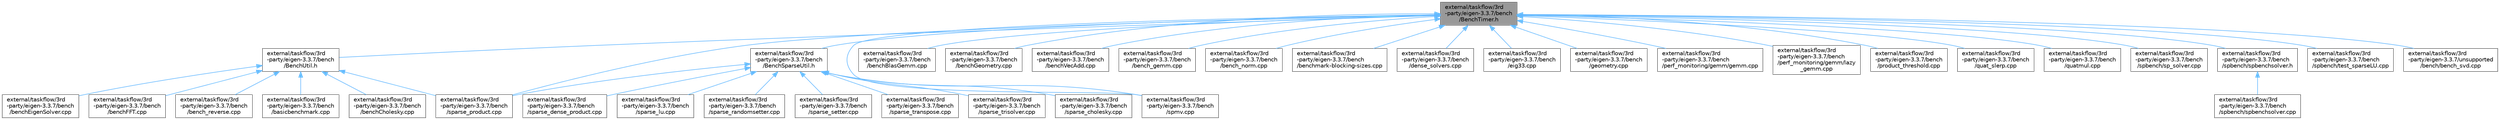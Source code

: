digraph "external/taskflow/3rd-party/eigen-3.3.7/bench/BenchTimer.h"
{
 // LATEX_PDF_SIZE
  bgcolor="transparent";
  edge [fontname=Helvetica,fontsize=10,labelfontname=Helvetica,labelfontsize=10];
  node [fontname=Helvetica,fontsize=10,shape=box,height=0.2,width=0.4];
  Node1 [id="Node000001",label="external/taskflow/3rd\l-party/eigen-3.3.7/bench\l/BenchTimer.h",height=0.2,width=0.4,color="gray40", fillcolor="grey60", style="filled", fontcolor="black",tooltip=" "];
  Node1 -> Node2 [id="edge1_Node000001_Node000002",dir="back",color="steelblue1",style="solid",tooltip=" "];
  Node2 [id="Node000002",label="external/taskflow/3rd\l-party/eigen-3.3.7/bench\l/BenchSparseUtil.h",height=0.2,width=0.4,color="grey40", fillcolor="white", style="filled",URL="$_bench_sparse_util_8h.html",tooltip=" "];
  Node2 -> Node3 [id="edge2_Node000002_Node000003",dir="back",color="steelblue1",style="solid",tooltip=" "];
  Node3 [id="Node000003",label="external/taskflow/3rd\l-party/eigen-3.3.7/bench\l/sparse_cholesky.cpp",height=0.2,width=0.4,color="grey40", fillcolor="white", style="filled",URL="$sparse__cholesky_8cpp.html",tooltip=" "];
  Node2 -> Node4 [id="edge3_Node000002_Node000004",dir="back",color="steelblue1",style="solid",tooltip=" "];
  Node4 [id="Node000004",label="external/taskflow/3rd\l-party/eigen-3.3.7/bench\l/sparse_dense_product.cpp",height=0.2,width=0.4,color="grey40", fillcolor="white", style="filled",URL="$sparse__dense__product_8cpp.html",tooltip=" "];
  Node2 -> Node5 [id="edge4_Node000002_Node000005",dir="back",color="steelblue1",style="solid",tooltip=" "];
  Node5 [id="Node000005",label="external/taskflow/3rd\l-party/eigen-3.3.7/bench\l/sparse_lu.cpp",height=0.2,width=0.4,color="grey40", fillcolor="white", style="filled",URL="$sparse__lu_8cpp.html",tooltip=" "];
  Node2 -> Node6 [id="edge5_Node000002_Node000006",dir="back",color="steelblue1",style="solid",tooltip=" "];
  Node6 [id="Node000006",label="external/taskflow/3rd\l-party/eigen-3.3.7/bench\l/sparse_product.cpp",height=0.2,width=0.4,color="grey40", fillcolor="white", style="filled",URL="$bench_2sparse__product_8cpp.html",tooltip=" "];
  Node2 -> Node7 [id="edge6_Node000002_Node000007",dir="back",color="steelblue1",style="solid",tooltip=" "];
  Node7 [id="Node000007",label="external/taskflow/3rd\l-party/eigen-3.3.7/bench\l/sparse_randomsetter.cpp",height=0.2,width=0.4,color="grey40", fillcolor="white", style="filled",URL="$sparse__randomsetter_8cpp.html",tooltip=" "];
  Node2 -> Node8 [id="edge7_Node000002_Node000008",dir="back",color="steelblue1",style="solid",tooltip=" "];
  Node8 [id="Node000008",label="external/taskflow/3rd\l-party/eigen-3.3.7/bench\l/sparse_setter.cpp",height=0.2,width=0.4,color="grey40", fillcolor="white", style="filled",URL="$sparse__setter_8cpp.html",tooltip=" "];
  Node2 -> Node9 [id="edge8_Node000002_Node000009",dir="back",color="steelblue1",style="solid",tooltip=" "];
  Node9 [id="Node000009",label="external/taskflow/3rd\l-party/eigen-3.3.7/bench\l/sparse_transpose.cpp",height=0.2,width=0.4,color="grey40", fillcolor="white", style="filled",URL="$sparse__transpose_8cpp.html",tooltip=" "];
  Node2 -> Node10 [id="edge9_Node000002_Node000010",dir="back",color="steelblue1",style="solid",tooltip=" "];
  Node10 [id="Node000010",label="external/taskflow/3rd\l-party/eigen-3.3.7/bench\l/sparse_trisolver.cpp",height=0.2,width=0.4,color="grey40", fillcolor="white", style="filled",URL="$sparse__trisolver_8cpp.html",tooltip=" "];
  Node2 -> Node11 [id="edge10_Node000002_Node000011",dir="back",color="steelblue1",style="solid",tooltip=" "];
  Node11 [id="Node000011",label="external/taskflow/3rd\l-party/eigen-3.3.7/bench\l/spmv.cpp",height=0.2,width=0.4,color="grey40", fillcolor="white", style="filled",URL="$spmv_8cpp.html",tooltip=" "];
  Node1 -> Node12 [id="edge11_Node000001_Node000012",dir="back",color="steelblue1",style="solid",tooltip=" "];
  Node12 [id="Node000012",label="external/taskflow/3rd\l-party/eigen-3.3.7/bench\l/BenchUtil.h",height=0.2,width=0.4,color="grey40", fillcolor="white", style="filled",URL="$_bench_util_8h.html",tooltip=" "];
  Node12 -> Node13 [id="edge12_Node000012_Node000013",dir="back",color="steelblue1",style="solid",tooltip=" "];
  Node13 [id="Node000013",label="external/taskflow/3rd\l-party/eigen-3.3.7/bench\l/basicbenchmark.cpp",height=0.2,width=0.4,color="grey40", fillcolor="white", style="filled",URL="$basicbenchmark_8cpp.html",tooltip=" "];
  Node12 -> Node14 [id="edge13_Node000012_Node000014",dir="back",color="steelblue1",style="solid",tooltip=" "];
  Node14 [id="Node000014",label="external/taskflow/3rd\l-party/eigen-3.3.7/bench\l/benchCholesky.cpp",height=0.2,width=0.4,color="grey40", fillcolor="white", style="filled",URL="$bench_cholesky_8cpp.html",tooltip=" "];
  Node12 -> Node15 [id="edge14_Node000012_Node000015",dir="back",color="steelblue1",style="solid",tooltip=" "];
  Node15 [id="Node000015",label="external/taskflow/3rd\l-party/eigen-3.3.7/bench\l/benchEigenSolver.cpp",height=0.2,width=0.4,color="grey40", fillcolor="white", style="filled",URL="$bench_eigen_solver_8cpp.html",tooltip=" "];
  Node12 -> Node16 [id="edge15_Node000012_Node000016",dir="back",color="steelblue1",style="solid",tooltip=" "];
  Node16 [id="Node000016",label="external/taskflow/3rd\l-party/eigen-3.3.7/bench\l/benchFFT.cpp",height=0.2,width=0.4,color="grey40", fillcolor="white", style="filled",URL="$bench_f_f_t_8cpp.html",tooltip=" "];
  Node12 -> Node17 [id="edge16_Node000012_Node000017",dir="back",color="steelblue1",style="solid",tooltip=" "];
  Node17 [id="Node000017",label="external/taskflow/3rd\l-party/eigen-3.3.7/bench\l/bench_reverse.cpp",height=0.2,width=0.4,color="grey40", fillcolor="white", style="filled",URL="$bench__reverse_8cpp.html",tooltip=" "];
  Node12 -> Node6 [id="edge17_Node000012_Node000006",dir="back",color="steelblue1",style="solid",tooltip=" "];
  Node1 -> Node18 [id="edge18_Node000001_Node000018",dir="back",color="steelblue1",style="solid",tooltip=" "];
  Node18 [id="Node000018",label="external/taskflow/3rd\l-party/eigen-3.3.7/bench\l/benchBlasGemm.cpp",height=0.2,width=0.4,color="grey40", fillcolor="white", style="filled",URL="$bench_blas_gemm_8cpp.html",tooltip=" "];
  Node1 -> Node19 [id="edge19_Node000001_Node000019",dir="back",color="steelblue1",style="solid",tooltip=" "];
  Node19 [id="Node000019",label="external/taskflow/3rd\l-party/eigen-3.3.7/bench\l/benchGeometry.cpp",height=0.2,width=0.4,color="grey40", fillcolor="white", style="filled",URL="$bench_geometry_8cpp.html",tooltip=" "];
  Node1 -> Node20 [id="edge20_Node000001_Node000020",dir="back",color="steelblue1",style="solid",tooltip=" "];
  Node20 [id="Node000020",label="external/taskflow/3rd\l-party/eigen-3.3.7/bench\l/benchVecAdd.cpp",height=0.2,width=0.4,color="grey40", fillcolor="white", style="filled",URL="$bench_vec_add_8cpp.html",tooltip=" "];
  Node1 -> Node21 [id="edge21_Node000001_Node000021",dir="back",color="steelblue1",style="solid",tooltip=" "];
  Node21 [id="Node000021",label="external/taskflow/3rd\l-party/eigen-3.3.7/bench\l/bench_gemm.cpp",height=0.2,width=0.4,color="grey40", fillcolor="white", style="filled",URL="$bench__gemm_8cpp.html",tooltip=" "];
  Node1 -> Node22 [id="edge22_Node000001_Node000022",dir="back",color="steelblue1",style="solid",tooltip=" "];
  Node22 [id="Node000022",label="external/taskflow/3rd\l-party/eigen-3.3.7/bench\l/bench_norm.cpp",height=0.2,width=0.4,color="grey40", fillcolor="white", style="filled",URL="$bench__norm_8cpp.html",tooltip=" "];
  Node1 -> Node23 [id="edge23_Node000001_Node000023",dir="back",color="steelblue1",style="solid",tooltip=" "];
  Node23 [id="Node000023",label="external/taskflow/3rd\l-party/eigen-3.3.7/bench\l/benchmark-blocking-sizes.cpp",height=0.2,width=0.4,color="grey40", fillcolor="white", style="filled",URL="$benchmark-blocking-sizes_8cpp.html",tooltip=" "];
  Node1 -> Node24 [id="edge24_Node000001_Node000024",dir="back",color="steelblue1",style="solid",tooltip=" "];
  Node24 [id="Node000024",label="external/taskflow/3rd\l-party/eigen-3.3.7/bench\l/dense_solvers.cpp",height=0.2,width=0.4,color="grey40", fillcolor="white", style="filled",URL="$dense__solvers_8cpp.html",tooltip=" "];
  Node1 -> Node25 [id="edge25_Node000001_Node000025",dir="back",color="steelblue1",style="solid",tooltip=" "];
  Node25 [id="Node000025",label="external/taskflow/3rd\l-party/eigen-3.3.7/bench\l/eig33.cpp",height=0.2,width=0.4,color="grey40", fillcolor="white", style="filled",URL="$eig33_8cpp.html",tooltip=" "];
  Node1 -> Node26 [id="edge26_Node000001_Node000026",dir="back",color="steelblue1",style="solid",tooltip=" "];
  Node26 [id="Node000026",label="external/taskflow/3rd\l-party/eigen-3.3.7/bench\l/geometry.cpp",height=0.2,width=0.4,color="grey40", fillcolor="white", style="filled",URL="$geometry_8cpp.html",tooltip=" "];
  Node1 -> Node27 [id="edge27_Node000001_Node000027",dir="back",color="steelblue1",style="solid",tooltip=" "];
  Node27 [id="Node000027",label="external/taskflow/3rd\l-party/eigen-3.3.7/bench\l/perf_monitoring/gemm/gemm.cpp",height=0.2,width=0.4,color="grey40", fillcolor="white", style="filled",URL="$gemm_8cpp.html",tooltip=" "];
  Node1 -> Node28 [id="edge28_Node000001_Node000028",dir="back",color="steelblue1",style="solid",tooltip=" "];
  Node28 [id="Node000028",label="external/taskflow/3rd\l-party/eigen-3.3.7/bench\l/perf_monitoring/gemm/lazy\l_gemm.cpp",height=0.2,width=0.4,color="grey40", fillcolor="white", style="filled",URL="$lazy__gemm_8cpp.html",tooltip=" "];
  Node1 -> Node29 [id="edge29_Node000001_Node000029",dir="back",color="steelblue1",style="solid",tooltip=" "];
  Node29 [id="Node000029",label="external/taskflow/3rd\l-party/eigen-3.3.7/bench\l/product_threshold.cpp",height=0.2,width=0.4,color="grey40", fillcolor="white", style="filled",URL="$product__threshold_8cpp.html",tooltip=" "];
  Node1 -> Node30 [id="edge30_Node000001_Node000030",dir="back",color="steelblue1",style="solid",tooltip=" "];
  Node30 [id="Node000030",label="external/taskflow/3rd\l-party/eigen-3.3.7/bench\l/quat_slerp.cpp",height=0.2,width=0.4,color="grey40", fillcolor="white", style="filled",URL="$quat__slerp_8cpp.html",tooltip=" "];
  Node1 -> Node31 [id="edge31_Node000001_Node000031",dir="back",color="steelblue1",style="solid",tooltip=" "];
  Node31 [id="Node000031",label="external/taskflow/3rd\l-party/eigen-3.3.7/bench\l/quatmul.cpp",height=0.2,width=0.4,color="grey40", fillcolor="white", style="filled",URL="$quatmul_8cpp.html",tooltip=" "];
  Node1 -> Node6 [id="edge32_Node000001_Node000006",dir="back",color="steelblue1",style="solid",tooltip=" "];
  Node1 -> Node32 [id="edge33_Node000001_Node000032",dir="back",color="steelblue1",style="solid",tooltip=" "];
  Node32 [id="Node000032",label="external/taskflow/3rd\l-party/eigen-3.3.7/bench\l/spbench/sp_solver.cpp",height=0.2,width=0.4,color="grey40", fillcolor="white", style="filled",URL="$sp__solver_8cpp.html",tooltip=" "];
  Node1 -> Node33 [id="edge34_Node000001_Node000033",dir="back",color="steelblue1",style="solid",tooltip=" "];
  Node33 [id="Node000033",label="external/taskflow/3rd\l-party/eigen-3.3.7/bench\l/spbench/spbenchsolver.h",height=0.2,width=0.4,color="grey40", fillcolor="white", style="filled",URL="$spbenchsolver_8h.html",tooltip=" "];
  Node33 -> Node34 [id="edge35_Node000033_Node000034",dir="back",color="steelblue1",style="solid",tooltip=" "];
  Node34 [id="Node000034",label="external/taskflow/3rd\l-party/eigen-3.3.7/bench\l/spbench/spbenchsolver.cpp",height=0.2,width=0.4,color="grey40", fillcolor="white", style="filled",URL="$spbenchsolver_8cpp.html",tooltip=" "];
  Node1 -> Node35 [id="edge36_Node000001_Node000035",dir="back",color="steelblue1",style="solid",tooltip=" "];
  Node35 [id="Node000035",label="external/taskflow/3rd\l-party/eigen-3.3.7/bench\l/spbench/test_sparseLU.cpp",height=0.2,width=0.4,color="grey40", fillcolor="white", style="filled",URL="$test__sparse_l_u_8cpp.html",tooltip=" "];
  Node1 -> Node11 [id="edge37_Node000001_Node000011",dir="back",color="steelblue1",style="solid",tooltip=" "];
  Node1 -> Node36 [id="edge38_Node000001_Node000036",dir="back",color="steelblue1",style="solid",tooltip=" "];
  Node36 [id="Node000036",label="external/taskflow/3rd\l-party/eigen-3.3.7/unsupported\l/bench/bench_svd.cpp",height=0.2,width=0.4,color="grey40", fillcolor="white", style="filled",URL="$bench__svd_8cpp.html",tooltip=" "];
}
